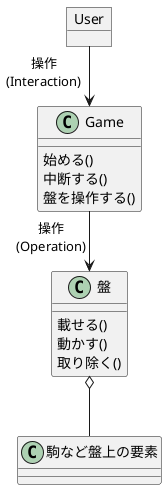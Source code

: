 @startuml

object User
class Game{
始める()
中断する()
盤を操作する()
}
class 盤{
載せる()
動かす()
取り除く()
}
User "操作\n(Interaction)" --> Game
Game "操作\n(Operation)" --> 盤
盤 o-- 駒など盤上の要素

@enduml